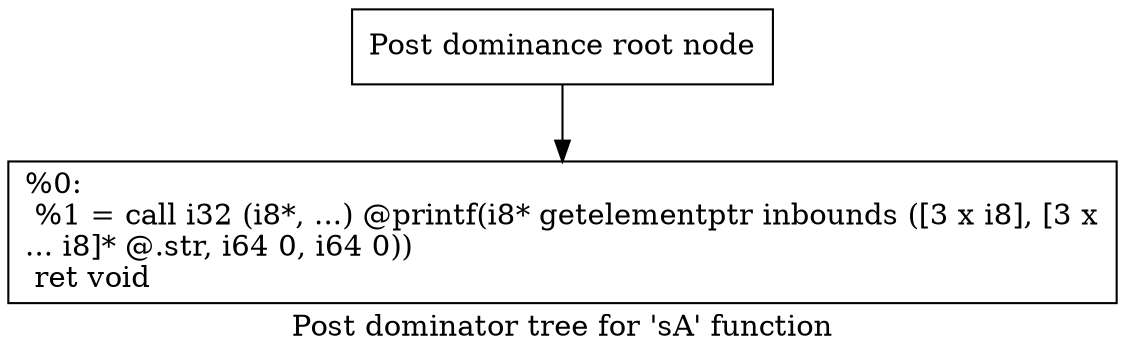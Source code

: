 digraph "Post dominator tree for 'sA' function" {
	label="Post dominator tree for 'sA' function";

	Node0x556857675ac0 [shape=record,label="{Post dominance root node}"];
	Node0x556857675ac0 -> Node0x556857675f30;
	Node0x556857675f30 [shape=record,label="{%0:\l  %1 = call i32 (i8*, ...) @printf(i8* getelementptr inbounds ([3 x i8], [3 x\l... i8]* @.str, i64 0, i64 0))\l  ret void\l}"];
}
